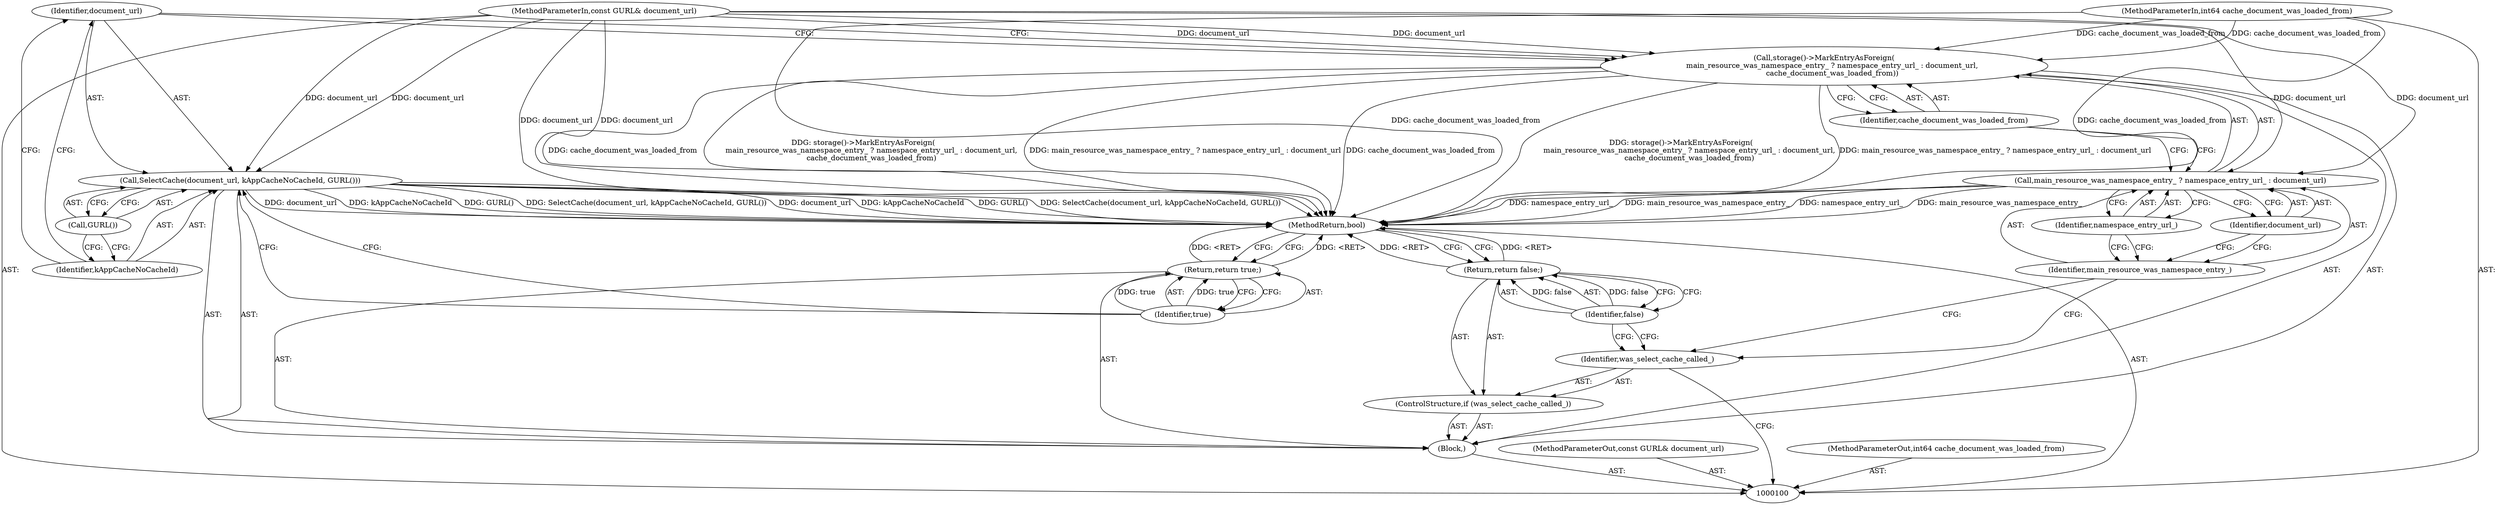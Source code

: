 digraph "0_Chrome_2cb006bc9d3ad16353ed49c2b75faea618156d0f_3" {
"1000115" [label="(Identifier,document_url)"];
"1000116" [label="(Identifier,kAppCacheNoCacheId)"];
"1000114" [label="(Call,SelectCache(document_url, kAppCacheNoCacheId, GURL()))"];
"1000117" [label="(Call,GURL())"];
"1000118" [label="(Return,return true;)"];
"1000119" [label="(Identifier,true)"];
"1000120" [label="(MethodReturn,bool)"];
"1000101" [label="(MethodParameterIn,const GURL& document_url)"];
"1000147" [label="(MethodParameterOut,const GURL& document_url)"];
"1000102" [label="(MethodParameterIn,int64 cache_document_was_loaded_from)"];
"1000148" [label="(MethodParameterOut,int64 cache_document_was_loaded_from)"];
"1000103" [label="(Block,)"];
"1000104" [label="(ControlStructure,if (was_select_cache_called_))"];
"1000105" [label="(Identifier,was_select_cache_called_)"];
"1000107" [label="(Identifier,false)"];
"1000106" [label="(Return,return false;)"];
"1000108" [label="(Call,storage()->MarkEntryAsForeign(\n       main_resource_was_namespace_entry_ ? namespace_entry_url_ : document_url,\n       cache_document_was_loaded_from))"];
"1000111" [label="(Identifier,namespace_entry_url_)"];
"1000112" [label="(Identifier,document_url)"];
"1000109" [label="(Call,main_resource_was_namespace_entry_ ? namespace_entry_url_ : document_url)"];
"1000110" [label="(Identifier,main_resource_was_namespace_entry_)"];
"1000113" [label="(Identifier,cache_document_was_loaded_from)"];
"1000115" -> "1000114"  [label="AST: "];
"1000115" -> "1000108"  [label="CFG: "];
"1000116" -> "1000115"  [label="CFG: "];
"1000116" -> "1000114"  [label="AST: "];
"1000116" -> "1000115"  [label="CFG: "];
"1000117" -> "1000116"  [label="CFG: "];
"1000114" -> "1000103"  [label="AST: "];
"1000114" -> "1000117"  [label="CFG: "];
"1000115" -> "1000114"  [label="AST: "];
"1000116" -> "1000114"  [label="AST: "];
"1000117" -> "1000114"  [label="AST: "];
"1000119" -> "1000114"  [label="CFG: "];
"1000114" -> "1000120"  [label="DDG: GURL()"];
"1000114" -> "1000120"  [label="DDG: SelectCache(document_url, kAppCacheNoCacheId, GURL())"];
"1000114" -> "1000120"  [label="DDG: document_url"];
"1000114" -> "1000120"  [label="DDG: kAppCacheNoCacheId"];
"1000101" -> "1000114"  [label="DDG: document_url"];
"1000117" -> "1000114"  [label="AST: "];
"1000117" -> "1000116"  [label="CFG: "];
"1000114" -> "1000117"  [label="CFG: "];
"1000118" -> "1000103"  [label="AST: "];
"1000118" -> "1000119"  [label="CFG: "];
"1000119" -> "1000118"  [label="AST: "];
"1000120" -> "1000118"  [label="CFG: "];
"1000118" -> "1000120"  [label="DDG: <RET>"];
"1000119" -> "1000118"  [label="DDG: true"];
"1000119" -> "1000118"  [label="AST: "];
"1000119" -> "1000114"  [label="CFG: "];
"1000118" -> "1000119"  [label="CFG: "];
"1000119" -> "1000118"  [label="DDG: true"];
"1000120" -> "1000100"  [label="AST: "];
"1000120" -> "1000106"  [label="CFG: "];
"1000120" -> "1000118"  [label="CFG: "];
"1000114" -> "1000120"  [label="DDG: GURL()"];
"1000114" -> "1000120"  [label="DDG: SelectCache(document_url, kAppCacheNoCacheId, GURL())"];
"1000114" -> "1000120"  [label="DDG: document_url"];
"1000114" -> "1000120"  [label="DDG: kAppCacheNoCacheId"];
"1000108" -> "1000120"  [label="DDG: storage()->MarkEntryAsForeign(\n       main_resource_was_namespace_entry_ ? namespace_entry_url_ : document_url,\n       cache_document_was_loaded_from)"];
"1000108" -> "1000120"  [label="DDG: main_resource_was_namespace_entry_ ? namespace_entry_url_ : document_url"];
"1000108" -> "1000120"  [label="DDG: cache_document_was_loaded_from"];
"1000102" -> "1000120"  [label="DDG: cache_document_was_loaded_from"];
"1000101" -> "1000120"  [label="DDG: document_url"];
"1000109" -> "1000120"  [label="DDG: main_resource_was_namespace_entry_"];
"1000109" -> "1000120"  [label="DDG: namespace_entry_url_"];
"1000118" -> "1000120"  [label="DDG: <RET>"];
"1000106" -> "1000120"  [label="DDG: <RET>"];
"1000101" -> "1000100"  [label="AST: "];
"1000101" -> "1000120"  [label="DDG: document_url"];
"1000101" -> "1000108"  [label="DDG: document_url"];
"1000101" -> "1000109"  [label="DDG: document_url"];
"1000101" -> "1000114"  [label="DDG: document_url"];
"1000147" -> "1000100"  [label="AST: "];
"1000102" -> "1000100"  [label="AST: "];
"1000102" -> "1000120"  [label="DDG: cache_document_was_loaded_from"];
"1000102" -> "1000108"  [label="DDG: cache_document_was_loaded_from"];
"1000148" -> "1000100"  [label="AST: "];
"1000103" -> "1000100"  [label="AST: "];
"1000104" -> "1000103"  [label="AST: "];
"1000108" -> "1000103"  [label="AST: "];
"1000114" -> "1000103"  [label="AST: "];
"1000118" -> "1000103"  [label="AST: "];
"1000104" -> "1000103"  [label="AST: "];
"1000105" -> "1000104"  [label="AST: "];
"1000106" -> "1000104"  [label="AST: "];
"1000105" -> "1000104"  [label="AST: "];
"1000105" -> "1000100"  [label="CFG: "];
"1000107" -> "1000105"  [label="CFG: "];
"1000110" -> "1000105"  [label="CFG: "];
"1000107" -> "1000106"  [label="AST: "];
"1000107" -> "1000105"  [label="CFG: "];
"1000106" -> "1000107"  [label="CFG: "];
"1000107" -> "1000106"  [label="DDG: false"];
"1000106" -> "1000104"  [label="AST: "];
"1000106" -> "1000107"  [label="CFG: "];
"1000107" -> "1000106"  [label="AST: "];
"1000120" -> "1000106"  [label="CFG: "];
"1000106" -> "1000120"  [label="DDG: <RET>"];
"1000107" -> "1000106"  [label="DDG: false"];
"1000108" -> "1000103"  [label="AST: "];
"1000108" -> "1000113"  [label="CFG: "];
"1000109" -> "1000108"  [label="AST: "];
"1000113" -> "1000108"  [label="AST: "];
"1000115" -> "1000108"  [label="CFG: "];
"1000108" -> "1000120"  [label="DDG: storage()->MarkEntryAsForeign(\n       main_resource_was_namespace_entry_ ? namespace_entry_url_ : document_url,\n       cache_document_was_loaded_from)"];
"1000108" -> "1000120"  [label="DDG: main_resource_was_namespace_entry_ ? namespace_entry_url_ : document_url"];
"1000108" -> "1000120"  [label="DDG: cache_document_was_loaded_from"];
"1000101" -> "1000108"  [label="DDG: document_url"];
"1000102" -> "1000108"  [label="DDG: cache_document_was_loaded_from"];
"1000111" -> "1000109"  [label="AST: "];
"1000111" -> "1000110"  [label="CFG: "];
"1000109" -> "1000111"  [label="CFG: "];
"1000112" -> "1000109"  [label="AST: "];
"1000112" -> "1000110"  [label="CFG: "];
"1000109" -> "1000112"  [label="CFG: "];
"1000109" -> "1000108"  [label="AST: "];
"1000109" -> "1000111"  [label="CFG: "];
"1000109" -> "1000112"  [label="CFG: "];
"1000110" -> "1000109"  [label="AST: "];
"1000111" -> "1000109"  [label="AST: "];
"1000112" -> "1000109"  [label="AST: "];
"1000113" -> "1000109"  [label="CFG: "];
"1000109" -> "1000120"  [label="DDG: main_resource_was_namespace_entry_"];
"1000109" -> "1000120"  [label="DDG: namespace_entry_url_"];
"1000101" -> "1000109"  [label="DDG: document_url"];
"1000110" -> "1000109"  [label="AST: "];
"1000110" -> "1000105"  [label="CFG: "];
"1000111" -> "1000110"  [label="CFG: "];
"1000112" -> "1000110"  [label="CFG: "];
"1000113" -> "1000108"  [label="AST: "];
"1000113" -> "1000109"  [label="CFG: "];
"1000108" -> "1000113"  [label="CFG: "];
}
